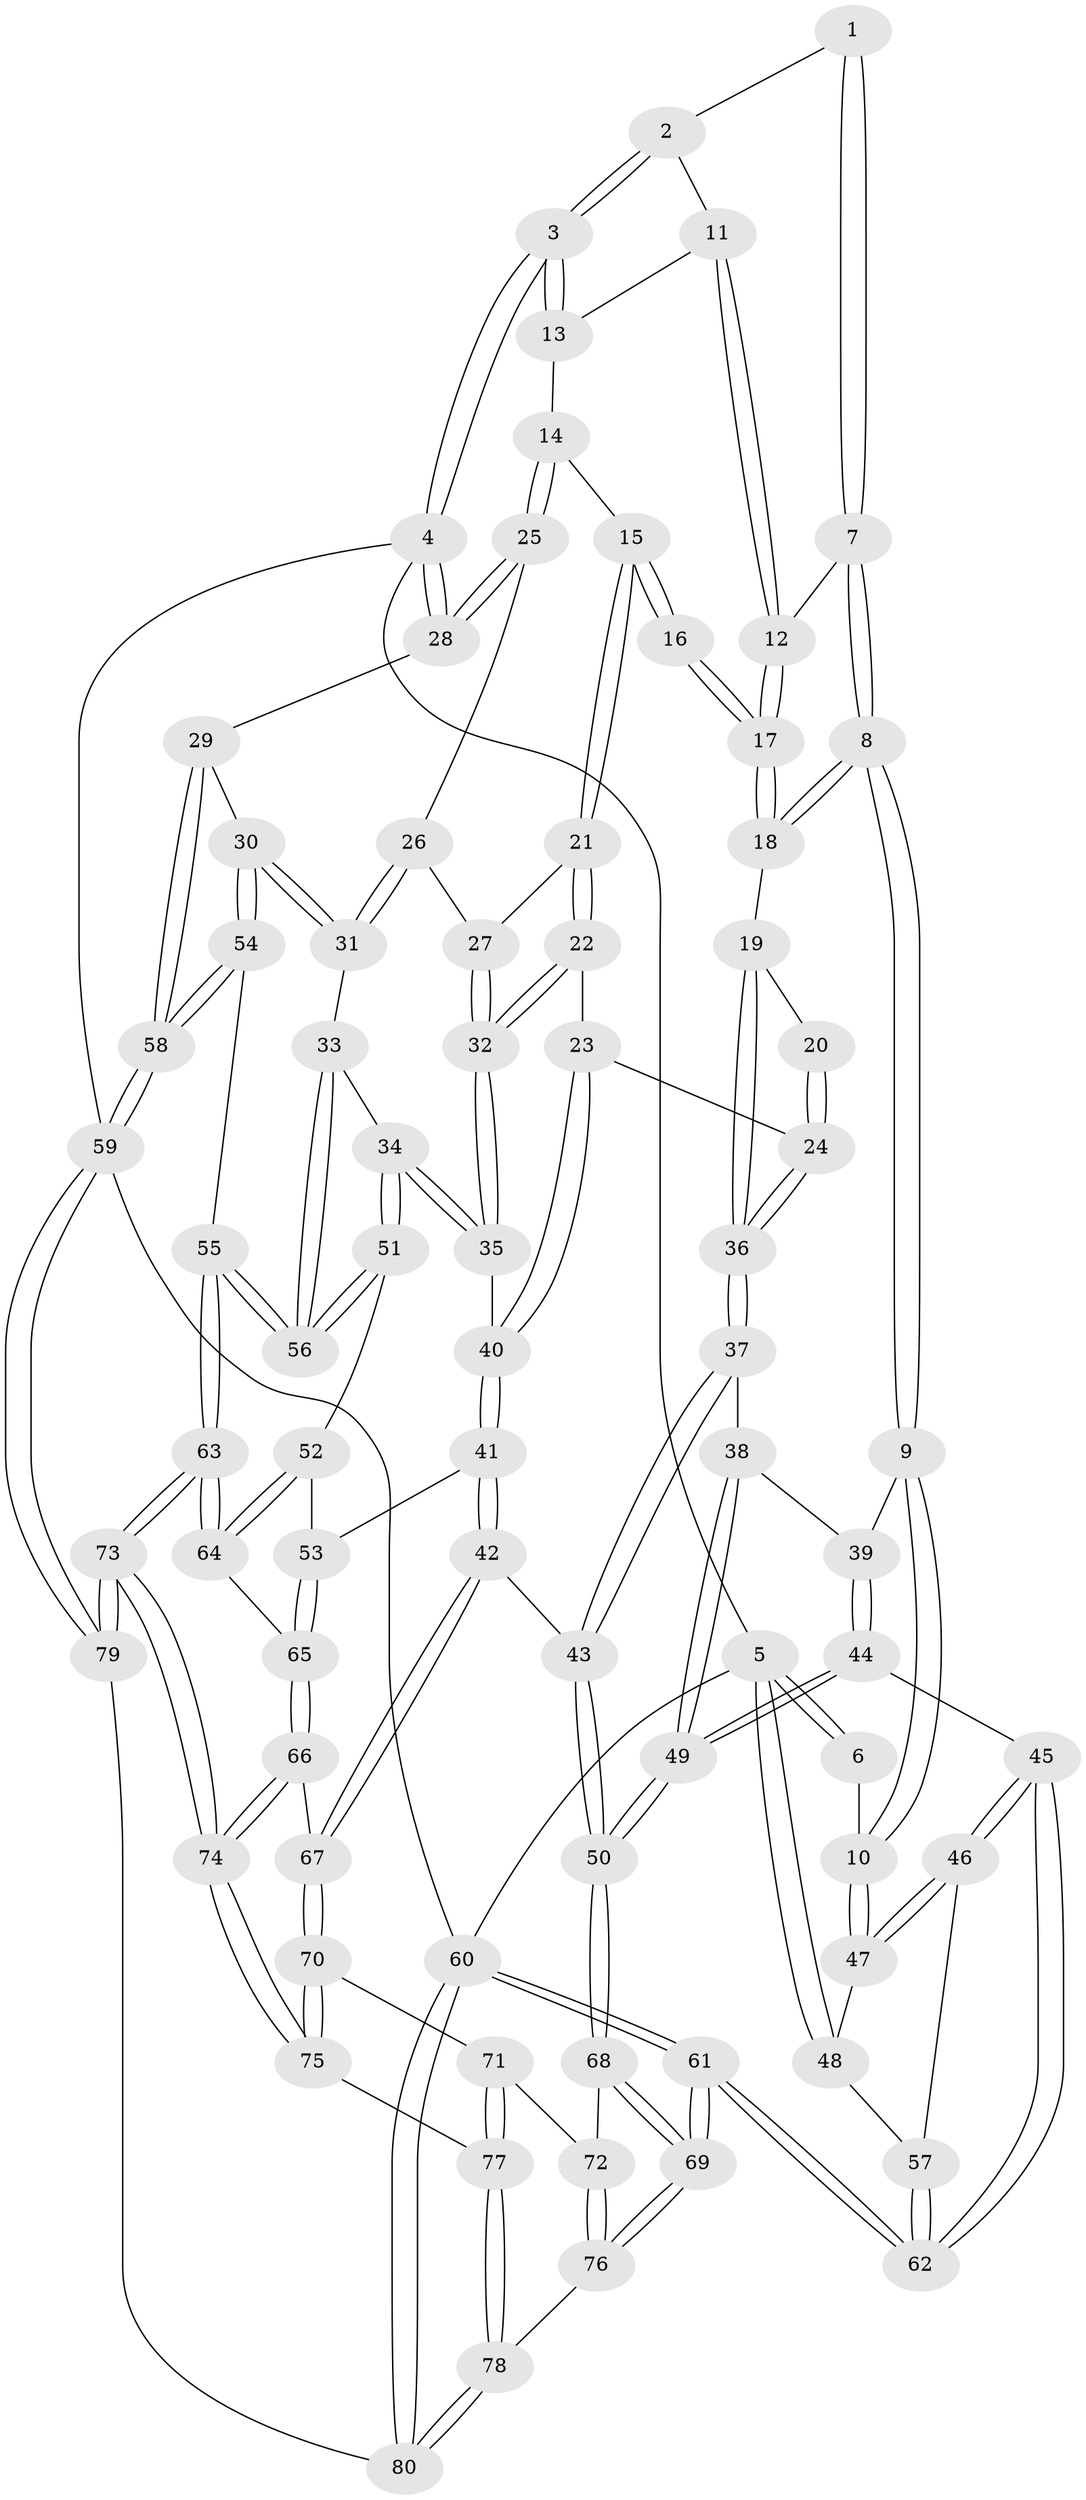 // coarse degree distribution, {3: 0.1276595744680851, 5: 0.23404255319148937, 7: 0.02127659574468085, 4: 0.425531914893617, 6: 0.1702127659574468, 2: 0.02127659574468085}
// Generated by graph-tools (version 1.1) at 2025/42/03/06/25 10:42:29]
// undirected, 80 vertices, 197 edges
graph export_dot {
graph [start="1"]
  node [color=gray90,style=filled];
  1 [pos="+0.1559395329746901+0"];
  2 [pos="+0.6107646155620163+0"];
  3 [pos="+1+0"];
  4 [pos="+1+0"];
  5 [pos="+0+0"];
  6 [pos="+0.10672739960645748+0"];
  7 [pos="+0.23188982204226055+0.08268544128538954"];
  8 [pos="+0.19478363630145235+0.23672122459966372"];
  9 [pos="+0.11164243109792864+0.2791052808096676"];
  10 [pos="+0.09086612311897126+0.28183772611825864"];
  11 [pos="+0.6079823637647261+0"];
  12 [pos="+0.5891306659552663+0.005491314578951154"];
  13 [pos="+0.8734946177918572+0.11837656741690494"];
  14 [pos="+0.9002428040027188+0.22509431950683004"];
  15 [pos="+0.6397126565357654+0.1823688852646027"];
  16 [pos="+0.5901271153773734+0.07165707064305772"];
  17 [pos="+0.5859772018010408+0.03156178123364829"];
  18 [pos="+0.2393081508539034+0.2459741210645713"];
  19 [pos="+0.33700034299667236+0.29929850514272777"];
  20 [pos="+0.4983654175960097+0.1997561375606646"];
  21 [pos="+0.6488436799744686+0.2627493871924233"];
  22 [pos="+0.6293891944221603+0.3221711929771697"];
  23 [pos="+0.5765789640750779+0.3745583834593277"];
  24 [pos="+0.48742474124194857+0.3744456527534033"];
  25 [pos="+0.9034241029759035+0.22974643942943182"];
  26 [pos="+0.8409457001512912+0.3169010711390733"];
  27 [pos="+0.8272689608816818+0.32303931185189916"];
  28 [pos="+1+0.28620924358475314"];
  29 [pos="+1+0.443662734136246"];
  30 [pos="+1+0.47582082272167797"];
  31 [pos="+0.9487396374974717+0.4834377517103523"];
  32 [pos="+0.7602248891886293+0.43313266483526275"];
  33 [pos="+0.9402081467318825+0.4880490323470189"];
  34 [pos="+0.7772264303865698+0.5270548641688753"];
  35 [pos="+0.7647264437147293+0.4894045571346633"];
  36 [pos="+0.42140265340325406+0.3957325148933962"];
  37 [pos="+0.4094292425525078+0.4491771842915431"];
  38 [pos="+0.31429368435771476+0.48022689543184754"];
  39 [pos="+0.20657859909299037+0.4248171949530011"];
  40 [pos="+0.5916155735955857+0.424277882395387"];
  41 [pos="+0.5847950986356323+0.5959125651473055"];
  42 [pos="+0.4991958997931224+0.615589524641786"];
  43 [pos="+0.46131343143966785+0.5916359144923"];
  44 [pos="+0.21487565954208546+0.6178349935653666"];
  45 [pos="+0.19022314230503512+0.6171069223167328"];
  46 [pos="+0.16947397215411691+0.5971041582544474"];
  47 [pos="+0.02481552959743792+0.2932413685445506"];
  48 [pos="+0+0.2970842682280225"];
  49 [pos="+0.24047153417726425+0.6284353516198978"];
  50 [pos="+0.26110198940853785+0.6476712372263563"];
  51 [pos="+0.7470213593653217+0.5854286251524203"];
  52 [pos="+0.7312121966675623+0.5895671285122908"];
  53 [pos="+0.5949637936505706+0.5986042072437708"];
  54 [pos="+0.8964727801632395+0.7796854253247907"];
  55 [pos="+0.8926389980317744+0.7801248612894186"];
  56 [pos="+0.8912196211194697+0.7773261011537532"];
  57 [pos="+0+0.4800749082953788"];
  58 [pos="+1+0.7698372897045778"];
  59 [pos="+1+1"];
  60 [pos="+0+1"];
  61 [pos="+0+1"];
  62 [pos="+0+0.8767658665491554"];
  63 [pos="+0.8291503904960035+0.8624274459394539"];
  64 [pos="+0.6876679835194589+0.7438431137174981"];
  65 [pos="+0.6344668295611987+0.7488071802774142"];
  66 [pos="+0.604970046635809+0.8091822271058726"];
  67 [pos="+0.48222891979031274+0.7209966390072847"];
  68 [pos="+0.2688722488234571+0.709783806390778"];
  69 [pos="+0+1"];
  70 [pos="+0.42133344607271633+0.8002332966538035"];
  71 [pos="+0.3583983950223161+0.8051430425823976"];
  72 [pos="+0.3571787518399018+0.80497723381001"];
  73 [pos="+0.7145258972630405+1"];
  74 [pos="+0.6530672902806225+1"];
  75 [pos="+0.4703064429763474+0.8723631091499531"];
  76 [pos="+0.2854226687500687+0.882962411006602"];
  77 [pos="+0.3806773670883869+0.9572960350158909"];
  78 [pos="+0.37602059799216414+0.9686273123010424"];
  79 [pos="+0.7156962952408695+1"];
  80 [pos="+0.3800245708604858+1"];
  1 -- 2;
  1 -- 7;
  1 -- 7;
  2 -- 3;
  2 -- 3;
  2 -- 11;
  3 -- 4;
  3 -- 4;
  3 -- 13;
  3 -- 13;
  4 -- 5;
  4 -- 28;
  4 -- 28;
  4 -- 59;
  5 -- 6;
  5 -- 6;
  5 -- 48;
  5 -- 48;
  5 -- 60;
  6 -- 10;
  7 -- 8;
  7 -- 8;
  7 -- 12;
  8 -- 9;
  8 -- 9;
  8 -- 18;
  8 -- 18;
  9 -- 10;
  9 -- 10;
  9 -- 39;
  10 -- 47;
  10 -- 47;
  11 -- 12;
  11 -- 12;
  11 -- 13;
  12 -- 17;
  12 -- 17;
  13 -- 14;
  14 -- 15;
  14 -- 25;
  14 -- 25;
  15 -- 16;
  15 -- 16;
  15 -- 21;
  15 -- 21;
  16 -- 17;
  16 -- 17;
  17 -- 18;
  17 -- 18;
  18 -- 19;
  19 -- 20;
  19 -- 36;
  19 -- 36;
  20 -- 24;
  20 -- 24;
  21 -- 22;
  21 -- 22;
  21 -- 27;
  22 -- 23;
  22 -- 32;
  22 -- 32;
  23 -- 24;
  23 -- 40;
  23 -- 40;
  24 -- 36;
  24 -- 36;
  25 -- 26;
  25 -- 28;
  25 -- 28;
  26 -- 27;
  26 -- 31;
  26 -- 31;
  27 -- 32;
  27 -- 32;
  28 -- 29;
  29 -- 30;
  29 -- 58;
  29 -- 58;
  30 -- 31;
  30 -- 31;
  30 -- 54;
  30 -- 54;
  31 -- 33;
  32 -- 35;
  32 -- 35;
  33 -- 34;
  33 -- 56;
  33 -- 56;
  34 -- 35;
  34 -- 35;
  34 -- 51;
  34 -- 51;
  35 -- 40;
  36 -- 37;
  36 -- 37;
  37 -- 38;
  37 -- 43;
  37 -- 43;
  38 -- 39;
  38 -- 49;
  38 -- 49;
  39 -- 44;
  39 -- 44;
  40 -- 41;
  40 -- 41;
  41 -- 42;
  41 -- 42;
  41 -- 53;
  42 -- 43;
  42 -- 67;
  42 -- 67;
  43 -- 50;
  43 -- 50;
  44 -- 45;
  44 -- 49;
  44 -- 49;
  45 -- 46;
  45 -- 46;
  45 -- 62;
  45 -- 62;
  46 -- 47;
  46 -- 47;
  46 -- 57;
  47 -- 48;
  48 -- 57;
  49 -- 50;
  49 -- 50;
  50 -- 68;
  50 -- 68;
  51 -- 52;
  51 -- 56;
  51 -- 56;
  52 -- 53;
  52 -- 64;
  52 -- 64;
  53 -- 65;
  53 -- 65;
  54 -- 55;
  54 -- 58;
  54 -- 58;
  55 -- 56;
  55 -- 56;
  55 -- 63;
  55 -- 63;
  57 -- 62;
  57 -- 62;
  58 -- 59;
  58 -- 59;
  59 -- 79;
  59 -- 79;
  59 -- 60;
  60 -- 61;
  60 -- 61;
  60 -- 80;
  60 -- 80;
  61 -- 62;
  61 -- 62;
  61 -- 69;
  61 -- 69;
  63 -- 64;
  63 -- 64;
  63 -- 73;
  63 -- 73;
  64 -- 65;
  65 -- 66;
  65 -- 66;
  66 -- 67;
  66 -- 74;
  66 -- 74;
  67 -- 70;
  67 -- 70;
  68 -- 69;
  68 -- 69;
  68 -- 72;
  69 -- 76;
  69 -- 76;
  70 -- 71;
  70 -- 75;
  70 -- 75;
  71 -- 72;
  71 -- 77;
  71 -- 77;
  72 -- 76;
  72 -- 76;
  73 -- 74;
  73 -- 74;
  73 -- 79;
  73 -- 79;
  74 -- 75;
  74 -- 75;
  75 -- 77;
  76 -- 78;
  77 -- 78;
  77 -- 78;
  78 -- 80;
  78 -- 80;
  79 -- 80;
}
